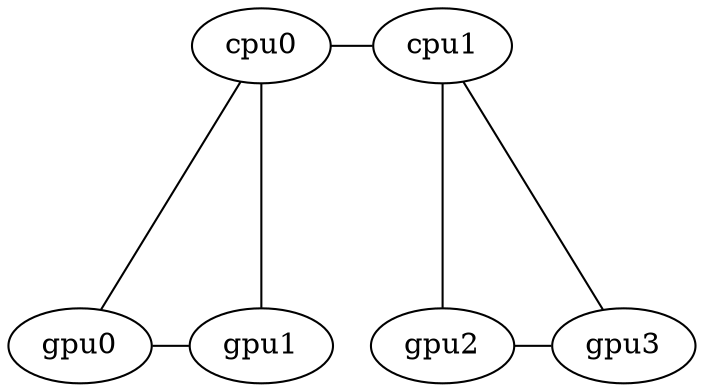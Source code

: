 graph G {

    //ratio=fill;
    ranksep=1.5;
    nodesep=0.25;

    subgraph cluster_s0{ label="";
        cpu0 -- gpu0 -- gpu1;
        cpu0 -- gpu1;
        graph[style=dotted];
    }

    subgraph cluster_s1 { label="";
        cpu1 -- gpu2 -- gpu3;
        cpu1 -- gpu3;
        graph[style=dotted];
    }

    cpu0 -- cpu1;
    
    { rank = same; cpu0, cpu1 }
    { rank = same; gpu0, gpu1, gpu2, gpu3 }
}